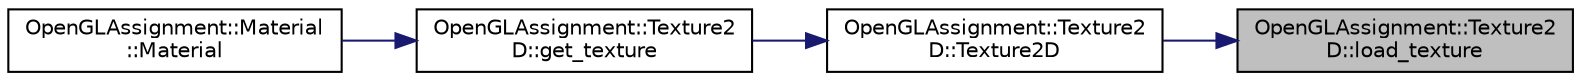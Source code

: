 digraph "OpenGLAssignment::Texture2D::load_texture"
{
 // LATEX_PDF_SIZE
  edge [fontname="Helvetica",fontsize="10",labelfontname="Helvetica",labelfontsize="10"];
  node [fontname="Helvetica",fontsize="10",shape=record];
  rankdir="RL";
  Node1 [label="OpenGLAssignment::Texture2\lD::load_texture",height=0.2,width=0.4,color="black", fillcolor="grey75", style="filled", fontcolor="black",tooltip="Load a texture file."];
  Node1 -> Node2 [dir="back",color="midnightblue",fontsize="10",style="solid",fontname="Helvetica"];
  Node2 [label="OpenGLAssignment::Texture2\lD::Texture2D",height=0.2,width=0.4,color="black", fillcolor="white", style="filled",URL="$class_open_g_l_assignment_1_1_texture2_d.html#ada372436d00df700467ad427c5377006",tooltip="Creates an instance."];
  Node2 -> Node3 [dir="back",color="midnightblue",fontsize="10",style="solid",fontname="Helvetica"];
  Node3 [label="OpenGLAssignment::Texture2\lD::get_texture",height=0.2,width=0.4,color="black", fillcolor="white", style="filled",URL="$class_open_g_l_assignment_1_1_texture2_d.html#af5584d35df5a3406478759cd17bf13f8",tooltip="Get a texture by its path."];
  Node3 -> Node4 [dir="back",color="midnightblue",fontsize="10",style="solid",fontname="Helvetica"];
  Node4 [label="OpenGLAssignment::Material\l::Material",height=0.2,width=0.4,color="black", fillcolor="white", style="filled",URL="$class_open_g_l_assignment_1_1_material.html#ac9a9ee53af3c678aa2f414a6aca80d09",tooltip="Creates an instance."];
}
